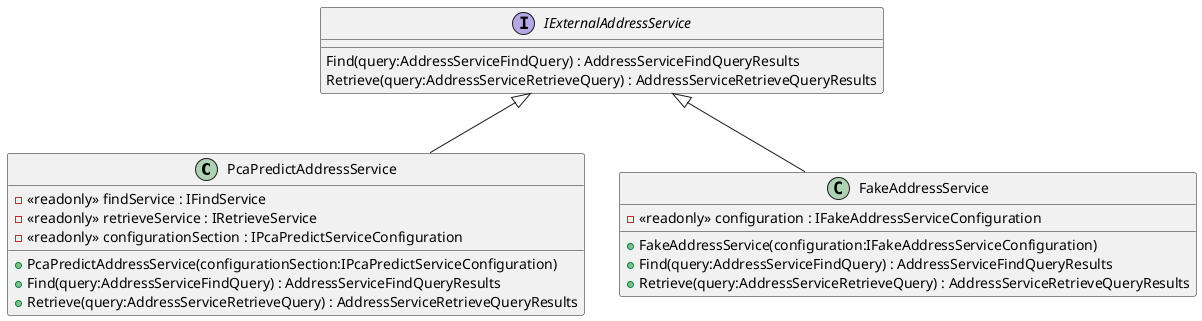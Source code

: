 @startuml

class PcaPredictAddressService {
    - <<readonly>> findService : IFindService
    - <<readonly>> retrieveService : IRetrieveService
    - <<readonly>> configurationSection : IPcaPredictServiceConfiguration
    + PcaPredictAddressService(configurationSection:IPcaPredictServiceConfiguration)
    + Find(query:AddressServiceFindQuery) : AddressServiceFindQueryResults
    + Retrieve(query:AddressServiceRetrieveQuery) : AddressServiceRetrieveQueryResults
}

IExternalAddressService <|-- PcaPredictAddressService

interface IExternalAddressService {
    Find(query:AddressServiceFindQuery) : AddressServiceFindQueryResults
    Retrieve(query:AddressServiceRetrieveQuery) : AddressServiceRetrieveQueryResults
}

class FakeAddressService {
    - <<readonly>> configuration : IFakeAddressServiceConfiguration
    + FakeAddressService(configuration:IFakeAddressServiceConfiguration)
    + Find(query:AddressServiceFindQuery) : AddressServiceFindQueryResults
    + Retrieve(query:AddressServiceRetrieveQuery) : AddressServiceRetrieveQueryResults
}
IExternalAddressService <|-- FakeAddressService

@enduml
